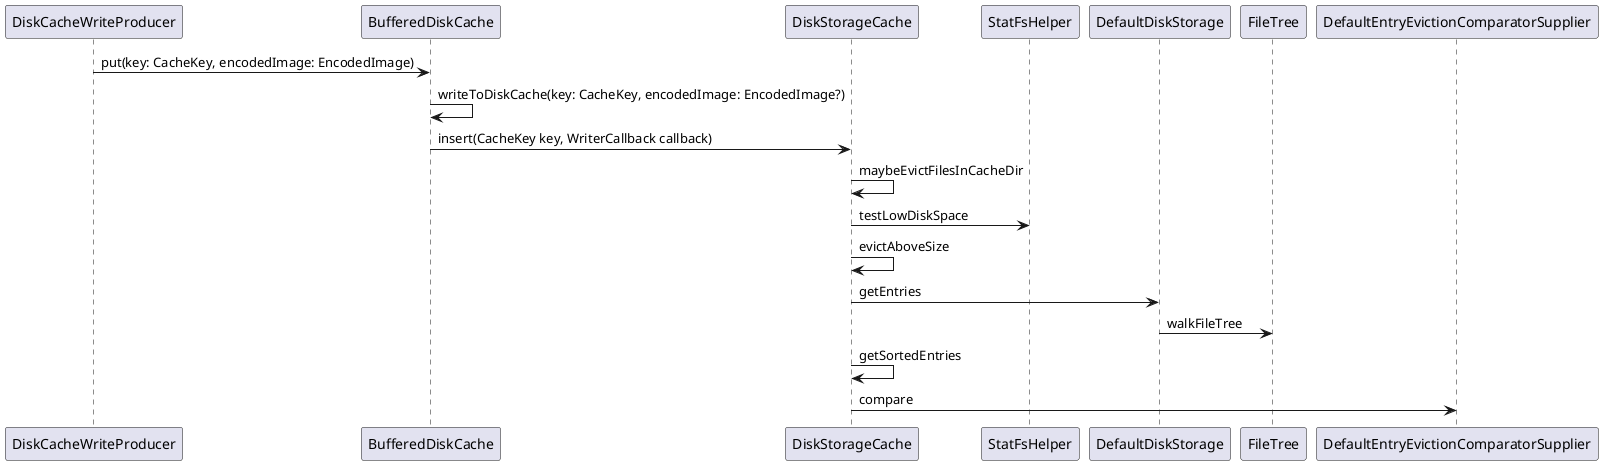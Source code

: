 @startuml fresco_disk_cache_flow

DiskCacheWriteProducer -> BufferedDiskCache: put(key: CacheKey, encodedImage: EncodedImage)
BufferedDiskCache -> BufferedDiskCache : writeToDiskCache(key: CacheKey, encodedImage: EncodedImage?)
BufferedDiskCache -> DiskStorageCache : insert(CacheKey key, WriterCallback callback)
DiskStorageCache -> DiskStorageCache : maybeEvictFilesInCacheDir
DiskStorageCache -> StatFsHelper : testLowDiskSpace
DiskStorageCache -> DiskStorageCache : evictAboveSize
DiskStorageCache -> DefaultDiskStorage : getEntries
DefaultDiskStorage -> FileTree : walkFileTree
DiskStorageCache -> DiskStorageCache : getSortedEntries
DiskStorageCache -> DefaultEntryEvictionComparatorSupplier : compare


@enduml